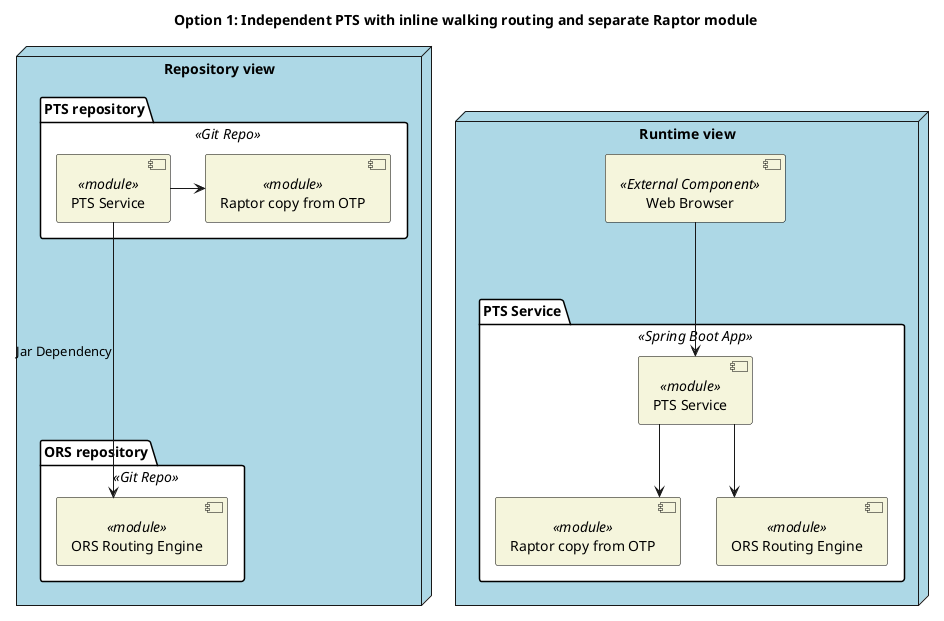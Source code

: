 @startuml

title "Option 1: Independent PTS with inline walking routing and separate Raptor module"

skinparam linetype ortho


<style>
    node {
      BackGroundColor #lightblue
    }

    folder {
      BackGroundColor #white
    }

    component {
      BackGroundColor #beige
      LineColor black
    }
</style>

node "Repository view"  {


    folder "PTS repository" <<Git Repo>>  {
        component "PTS Service" as pts <<module>>
        component "Raptor copy from OTP" as raptormodule <<module>>

        pts -> raptormodule

    }

    folder "ORS repository" <<Git Repo>>  {
        component "ORS Routing Engine" as routinglib <<module>>
    }

    pts ----> routinglib : Jar Dependency



}


node "Runtime view"  {

    component "Web Browser" <<External Component>> as browser


    folder "PTS Service" as service <<Spring Boot App>> {

    component "PTS Service" as api <<module>>
    component "Raptor copy from OTP" as raptor <<module>>
    component "ORS Routing Engine" as routing <<module>>

    api --> raptor
    api --> routing

    }

    browser ---> api

}


@enduml